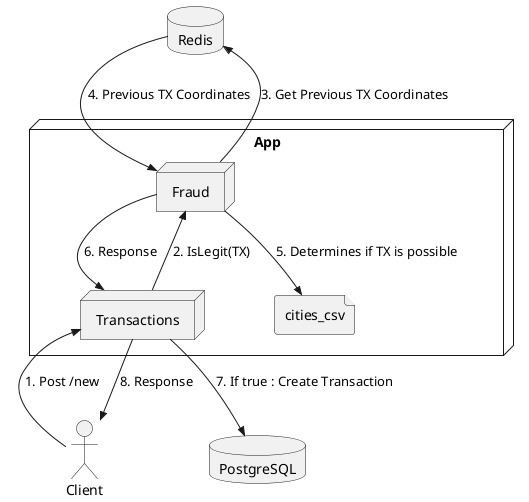 @startuml

database PostgreSQL
database Redis
actor Client

node App {
file cities_csv
node Transactions
node Fraud

}

Client -->> Transactions : 1. Post /new
Transactions -->> Fraud : 2. IsLegit(TX)
Fraud -->> Redis : 3. Get Previous TX Coordinates
Redis -->> Fraud : 4. Previous TX Coordinates
Fraud -->> cities_csv : 5. Determines if TX is possible
Fraud -->> Transactions : 6. Response
Transactions -->> PostgreSQL : 7. If true : Create Transaction
Transactions -->> Client : 8. Response


@enduml
